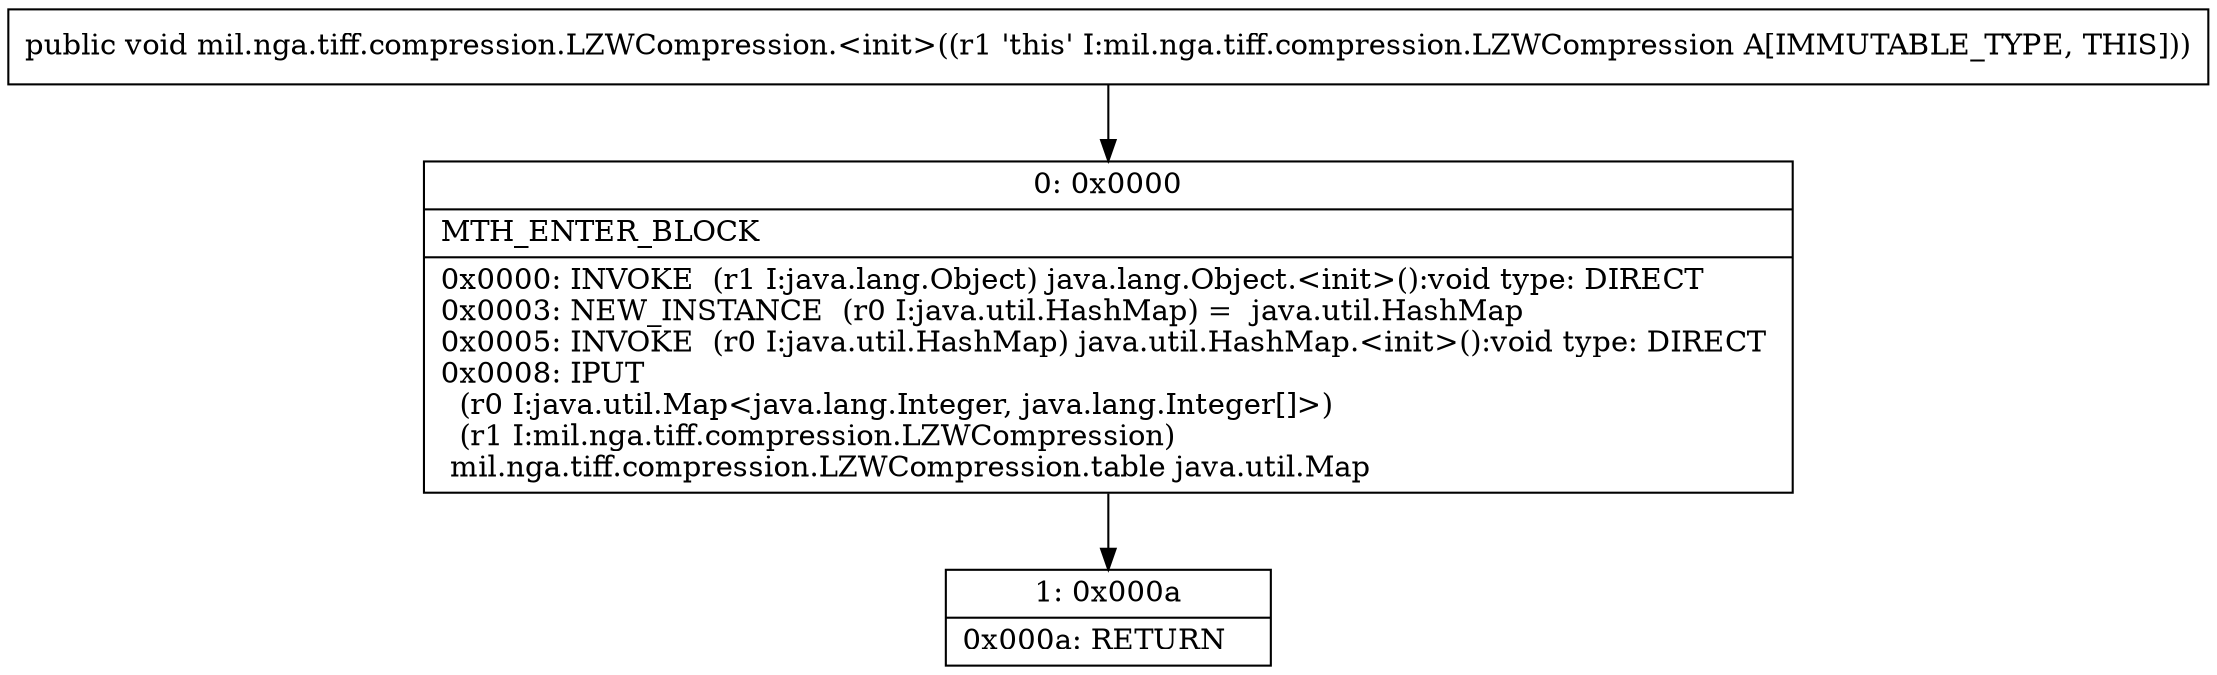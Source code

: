 digraph "CFG formil.nga.tiff.compression.LZWCompression.\<init\>()V" {
Node_0 [shape=record,label="{0\:\ 0x0000|MTH_ENTER_BLOCK\l|0x0000: INVOKE  (r1 I:java.lang.Object) java.lang.Object.\<init\>():void type: DIRECT \l0x0003: NEW_INSTANCE  (r0 I:java.util.HashMap) =  java.util.HashMap \l0x0005: INVOKE  (r0 I:java.util.HashMap) java.util.HashMap.\<init\>():void type: DIRECT \l0x0008: IPUT  \l  (r0 I:java.util.Map\<java.lang.Integer, java.lang.Integer[]\>)\l  (r1 I:mil.nga.tiff.compression.LZWCompression)\l mil.nga.tiff.compression.LZWCompression.table java.util.Map \l}"];
Node_1 [shape=record,label="{1\:\ 0x000a|0x000a: RETURN   \l}"];
MethodNode[shape=record,label="{public void mil.nga.tiff.compression.LZWCompression.\<init\>((r1 'this' I:mil.nga.tiff.compression.LZWCompression A[IMMUTABLE_TYPE, THIS])) }"];
MethodNode -> Node_0;
Node_0 -> Node_1;
}

